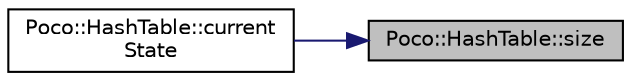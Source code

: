 digraph "Poco::HashTable::size"
{
 // LATEX_PDF_SIZE
  edge [fontname="Helvetica",fontsize="10",labelfontname="Helvetica",labelfontsize="10"];
  node [fontname="Helvetica",fontsize="10",shape=record];
  rankdir="RL";
  Node1 [label="Poco::HashTable::size",height=0.2,width=0.4,color="black", fillcolor="grey75", style="filled", fontcolor="black",tooltip="Returns the number of elements already inserted into the HashTable."];
  Node1 -> Node2 [dir="back",color="midnightblue",fontsize="10",style="solid"];
  Node2 [label="Poco::HashTable::current\lState",height=0.2,width=0.4,color="black", fillcolor="white", style="filled",URL="$classPoco_1_1HashTable.html#ab1fb76583b021e9dec917e1fa84515f5",tooltip="Returns the current internal state."];
}
